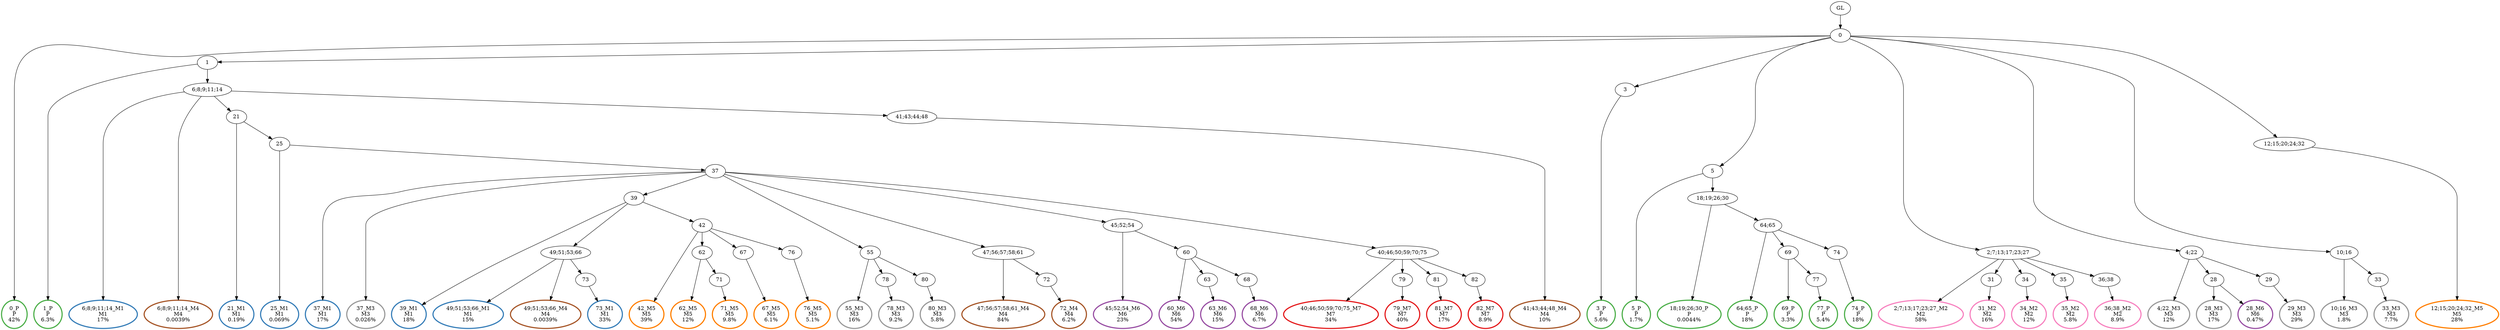digraph T {
	{
		rank=same
		94 [penwidth=3,colorscheme=set19,color=3,label="0_P\nP\n42%"]
		92 [penwidth=3,colorscheme=set19,color=3,label="1_P\nP\n6.3%"]
		90 [penwidth=3,colorscheme=set19,color=3,label="3_P\nP\n5.6%"]
		88 [penwidth=3,colorscheme=set19,color=3,label="5_P\nP\n1.7%"]
		86 [penwidth=3,colorscheme=set19,color=3,label="18;19;26;30_P\nP\n0.0044%"]
		84 [penwidth=3,colorscheme=set19,color=3,label="64;65_P\nP\n18%"]
		82 [penwidth=3,colorscheme=set19,color=3,label="69_P\nP\n3.3%"]
		80 [penwidth=3,colorscheme=set19,color=3,label="77_P\nP\n5.4%"]
		78 [penwidth=3,colorscheme=set19,color=3,label="74_P\nP\n18%"]
		76 [penwidth=3,colorscheme=set19,color=2,label="6;8;9;11;14_M1\nM1\n17%"]
		74 [penwidth=3,colorscheme=set19,color=2,label="21_M1\nM1\n0.19%"]
		72 [penwidth=3,colorscheme=set19,color=2,label="25_M1\nM1\n0.069%"]
		70 [penwidth=3,colorscheme=set19,color=2,label="37_M1\nM1\n17%"]
		68 [penwidth=3,colorscheme=set19,color=2,label="39_M1\nM1\n18%"]
		66 [penwidth=3,colorscheme=set19,color=2,label="49;51;53;66_M1\nM1\n15%"]
		64 [penwidth=3,colorscheme=set19,color=2,label="73_M1\nM1\n33%"]
		62 [penwidth=3,colorscheme=set19,color=8,label="2;7;13;17;23;27_M2\nM2\n58%"]
		60 [penwidth=3,colorscheme=set19,color=8,label="31_M2\nM2\n16%"]
		58 [penwidth=3,colorscheme=set19,color=8,label="34_M2\nM2\n12%"]
		56 [penwidth=3,colorscheme=set19,color=8,label="35_M2\nM2\n5.8%"]
		54 [penwidth=3,colorscheme=set19,color=8,label="36;38_M2\nM2\n8.9%"]
		53 [penwidth=3,colorscheme=set19,color=9,label="37_M3\nM3\n0.026%"]
		51 [penwidth=3,colorscheme=set19,color=9,label="55_M3\nM3\n16%"]
		49 [penwidth=3,colorscheme=set19,color=9,label="78_M3\nM3\n9.2%"]
		47 [penwidth=3,colorscheme=set19,color=9,label="80_M3\nM3\n5.8%"]
		45 [penwidth=3,colorscheme=set19,color=9,label="4;22_M3\nM3\n12%"]
		43 [penwidth=3,colorscheme=set19,color=9,label="28_M3\nM3\n17%"]
		41 [penwidth=3,colorscheme=set19,color=9,label="29_M3\nM3\n29%"]
		39 [penwidth=3,colorscheme=set19,color=9,label="10;16_M3\nM3\n1.8%"]
		37 [penwidth=3,colorscheme=set19,color=9,label="33_M3\nM3\n7.7%"]
		36 [penwidth=3,colorscheme=set19,color=7,label="6;8;9;11;14_M4\nM4\n0.0039%"]
		35 [penwidth=3,colorscheme=set19,color=7,label="49;51;53;66_M4\nM4\n0.0039%"]
		33 [penwidth=3,colorscheme=set19,color=7,label="47;56;57;58;61_M4\nM4\n84%"]
		31 [penwidth=3,colorscheme=set19,color=7,label="72_M4\nM4\n6.2%"]
		29 [penwidth=3,colorscheme=set19,color=7,label="41;43;44;48_M4\nM4\n10%"]
		27 [penwidth=3,colorscheme=set19,color=5,label="42_M5\nM5\n39%"]
		25 [penwidth=3,colorscheme=set19,color=5,label="62_M5\nM5\n12%"]
		23 [penwidth=3,colorscheme=set19,color=5,label="71_M5\nM5\n9.8%"]
		21 [penwidth=3,colorscheme=set19,color=5,label="67_M5\nM5\n6.1%"]
		19 [penwidth=3,colorscheme=set19,color=5,label="76_M5\nM5\n5.1%"]
		17 [penwidth=3,colorscheme=set19,color=5,label="12;15;20;24;32_M5\nM5\n28%"]
		15 [penwidth=3,colorscheme=set19,color=4,label="45;52;54_M6\nM6\n23%"]
		13 [penwidth=3,colorscheme=set19,color=4,label="60_M6\nM6\n54%"]
		11 [penwidth=3,colorscheme=set19,color=4,label="63_M6\nM6\n15%"]
		9 [penwidth=3,colorscheme=set19,color=4,label="68_M6\nM6\n6.7%"]
		8 [penwidth=3,colorscheme=set19,color=4,label="28_M6\nM6\n0.47%"]
		6 [penwidth=3,colorscheme=set19,color=1,label="40;46;50;59;70;75_M7\nM7\n34%"]
		4 [penwidth=3,colorscheme=set19,color=1,label="79_M7\nM7\n40%"]
		2 [penwidth=3,colorscheme=set19,color=1,label="81_M7\nM7\n17%"]
		0 [penwidth=3,colorscheme=set19,color=1,label="82_M7\nM7\n8.9%"]
	}
	96 [label="GL"]
	95 [label="0"]
	93 [label="1"]
	91 [label="3"]
	89 [label="5"]
	87 [label="18;19;26;30"]
	85 [label="64;65"]
	83 [label="69"]
	81 [label="77"]
	79 [label="74"]
	77 [label="6;8;9;11;14"]
	75 [label="21"]
	73 [label="25"]
	71 [label="37"]
	69 [label="39"]
	67 [label="49;51;53;66"]
	65 [label="73"]
	63 [label="2;7;13;17;23;27"]
	61 [label="31"]
	59 [label="34"]
	57 [label="35"]
	55 [label="36;38"]
	52 [label="55"]
	50 [label="78"]
	48 [label="80"]
	46 [label="4;22"]
	44 [label="28"]
	42 [label="29"]
	40 [label="10;16"]
	38 [label="33"]
	34 [label="47;56;57;58;61"]
	32 [label="72"]
	30 [label="41;43;44;48"]
	28 [label="42"]
	26 [label="62"]
	24 [label="71"]
	22 [label="67"]
	20 [label="76"]
	18 [label="12;15;20;24;32"]
	16 [label="45;52;54"]
	14 [label="60"]
	12 [label="63"]
	10 [label="68"]
	7 [label="40;46;50;59;70;75"]
	5 [label="79"]
	3 [label="81"]
	1 [label="82"]
	96 -> 95
	95 -> 94
	95 -> 93
	95 -> 91
	95 -> 89
	95 -> 63
	95 -> 46
	95 -> 40
	95 -> 18
	93 -> 92
	93 -> 77
	91 -> 90
	89 -> 88
	89 -> 87
	87 -> 86
	87 -> 85
	85 -> 84
	85 -> 83
	85 -> 79
	83 -> 82
	83 -> 81
	81 -> 80
	79 -> 78
	77 -> 76
	77 -> 75
	77 -> 36
	77 -> 30
	75 -> 74
	75 -> 73
	73 -> 72
	73 -> 71
	71 -> 70
	71 -> 69
	71 -> 53
	71 -> 52
	71 -> 34
	71 -> 16
	71 -> 7
	69 -> 68
	69 -> 67
	69 -> 28
	67 -> 66
	67 -> 65
	67 -> 35
	65 -> 64
	63 -> 62
	63 -> 61
	63 -> 59
	63 -> 57
	63 -> 55
	61 -> 60
	59 -> 58
	57 -> 56
	55 -> 54
	52 -> 51
	52 -> 50
	52 -> 48
	50 -> 49
	48 -> 47
	46 -> 45
	46 -> 44
	46 -> 42
	44 -> 43
	44 -> 8
	42 -> 41
	40 -> 39
	40 -> 38
	38 -> 37
	34 -> 33
	34 -> 32
	32 -> 31
	30 -> 29
	28 -> 27
	28 -> 26
	28 -> 22
	28 -> 20
	26 -> 25
	26 -> 24
	24 -> 23
	22 -> 21
	20 -> 19
	18 -> 17
	16 -> 15
	16 -> 14
	14 -> 13
	14 -> 12
	14 -> 10
	12 -> 11
	10 -> 9
	7 -> 6
	7 -> 5
	7 -> 3
	7 -> 1
	5 -> 4
	3 -> 2
	1 -> 0
}

